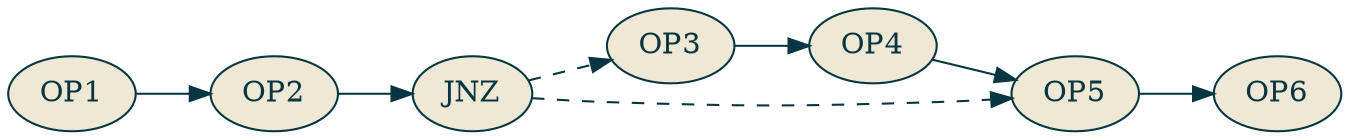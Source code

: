 digraph turing_tape {
  rankdir="LR";
  bgcolor="transparent";
  OP1 [style="filled" color="#073642" fillcolor="#eee8d5" fontcolor="#073642"];
  OP2 [style="filled" color="#073642" fillcolor="#eee8d5" fontcolor="#073642"];
  OP3 [style="filled" color="#073642" fillcolor="#eee8d5" fontcolor="#073642"];
  OP4 [style="filled" color="#073642" fillcolor="#eee8d5" fontcolor="#073642"];
  OP5 [style="filled" color="#073642" fillcolor="#eee8d5" fontcolor="#073642"];
  OP6 [style="filled" color="#073642" fillcolor="#eee8d5" fontcolor="#073642"];
  JNZ [style="filled" color="#073642" fillcolor="#eee8d5" fontcolor="#073642"];
  OP1 -> OP2 [color="#073642"];
  OP2 -> JNZ [color="#073642"];
  JNZ -> {OP5 OP3} [style="dashed" color="#073642"];
  OP3 -> OP4 [color="#073642"];
  OP4 -> OP5 [color="#073642"];
  OP5 -> OP6 [color="#073642"];
}

